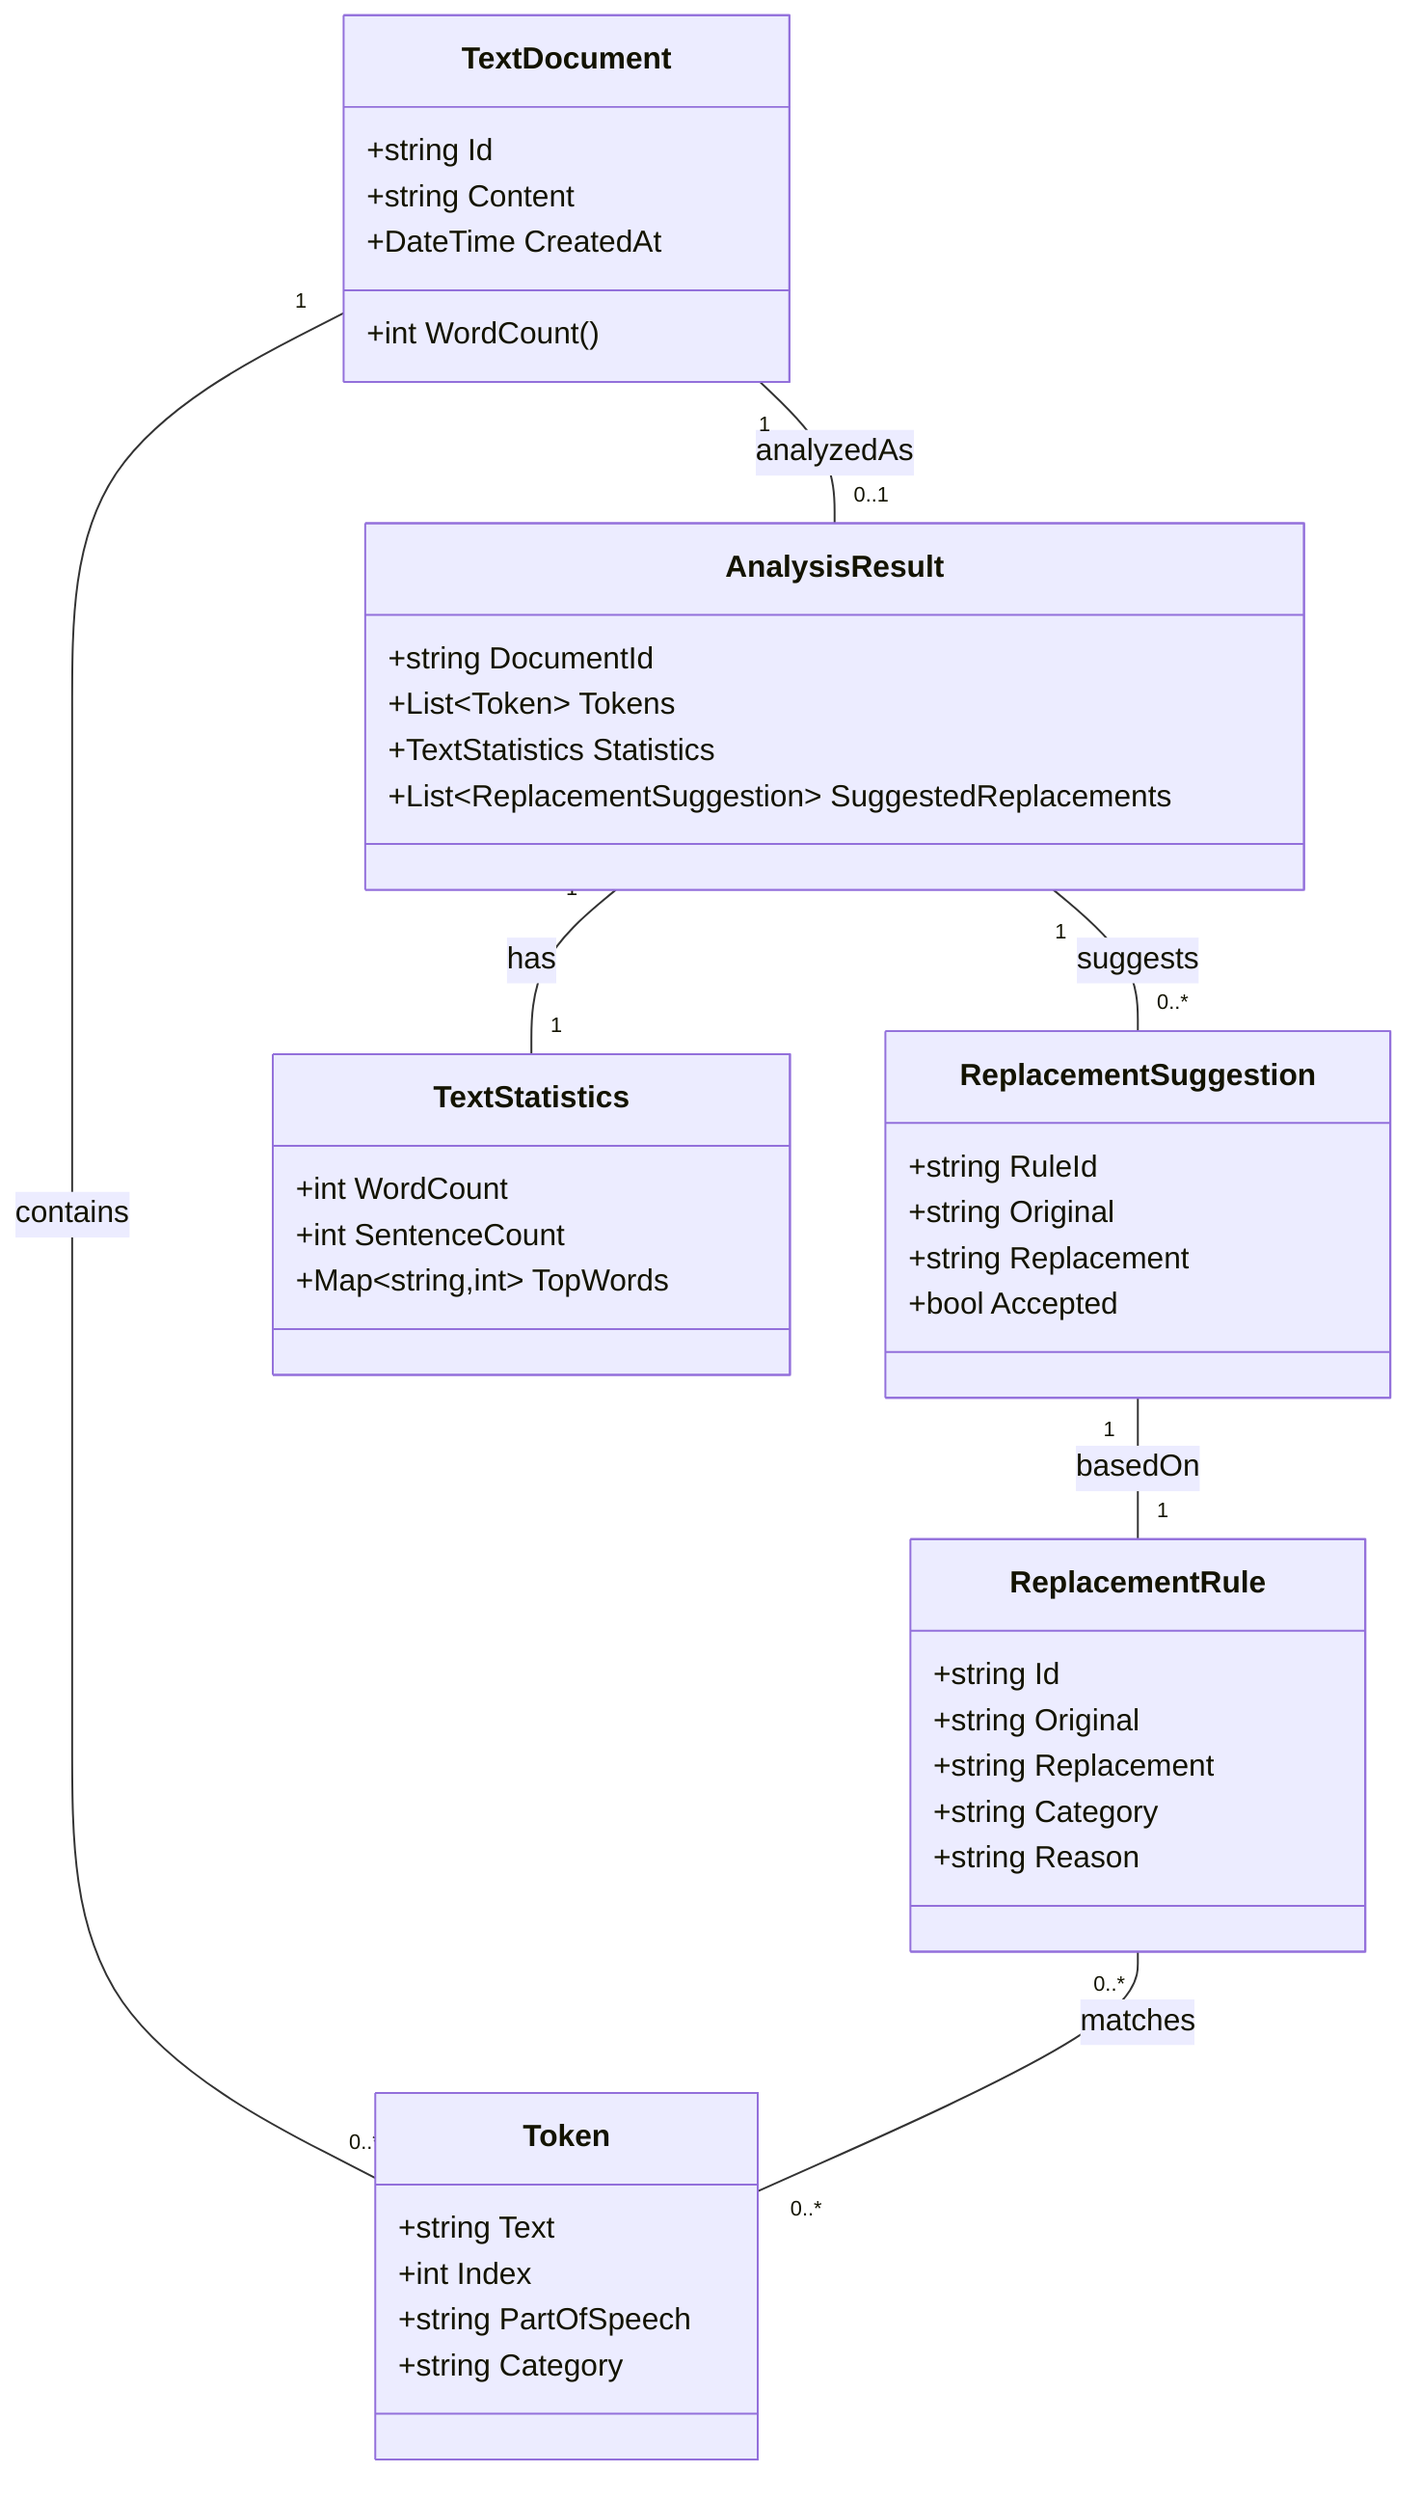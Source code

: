 %% Domain Model — PoRemoveBad
%% Language-agnostic domain model for regeneration

classDiagram
  class TextDocument {
    +string Id
    +string Content
    +DateTime CreatedAt
    +int WordCount()
  }

  class Token {
    +string Text
    +int Index
    +string PartOfSpeech
    +string Category
  }

  class ReplacementRule {
    +string Id
    +string Original
    +string Replacement
    +string Category
    +string Reason
  }

  class AnalysisResult {
    +string DocumentId
    +List~Token~ Tokens
    +TextStatistics Statistics
    +List~ReplacementSuggestion~ SuggestedReplacements
  }

  class ReplacementSuggestion {
    +string RuleId
    +string Original
    +string Replacement
    +bool Accepted
  }

  class TextStatistics {
    +int WordCount
    +int SentenceCount
    +Map~string,int~ TopWords
  }

  TextDocument "1" -- "0..*" Token : contains
  TextDocument "1" -- "0..1" AnalysisResult : analyzedAs
  AnalysisResult "1" -- "0..*" ReplacementSuggestion : suggests
  ReplacementSuggestion "1" -- "1" ReplacementRule : basedOn
  AnalysisResult "1" -- "1" TextStatistics : has
  ReplacementRule "0..*" -- "0..*" Token : matches